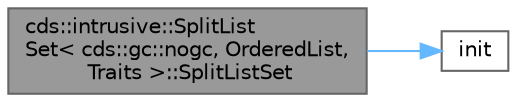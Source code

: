 digraph "cds::intrusive::SplitListSet&lt; cds::gc::nogc, OrderedList, Traits &gt;::SplitListSet"
{
 // LATEX_PDF_SIZE
  bgcolor="transparent";
  edge [fontname=Helvetica,fontsize=10,labelfontname=Helvetica,labelfontsize=10];
  node [fontname=Helvetica,fontsize=10,shape=box,height=0.2,width=0.4];
  rankdir="LR";
  Node1 [id="Node000001",label="cds::intrusive::SplitList\lSet\< cds::gc::nogc, OrderedList,\l Traits \>::SplitListSet",height=0.2,width=0.4,color="gray40", fillcolor="grey60", style="filled", fontcolor="black",tooltip="Initialize split-ordered list"];
  Node1 -> Node2 [id="edge2_Node000001_Node000002",color="steelblue1",style="solid",tooltip=" "];
  Node2 [id="Node000002",label="init",height=0.2,width=0.4,color="grey40", fillcolor="white", style="filled",URL="$boing_8c.html#a2858154e2009b0e6e616f313177762bc",tooltip=" "];
}
